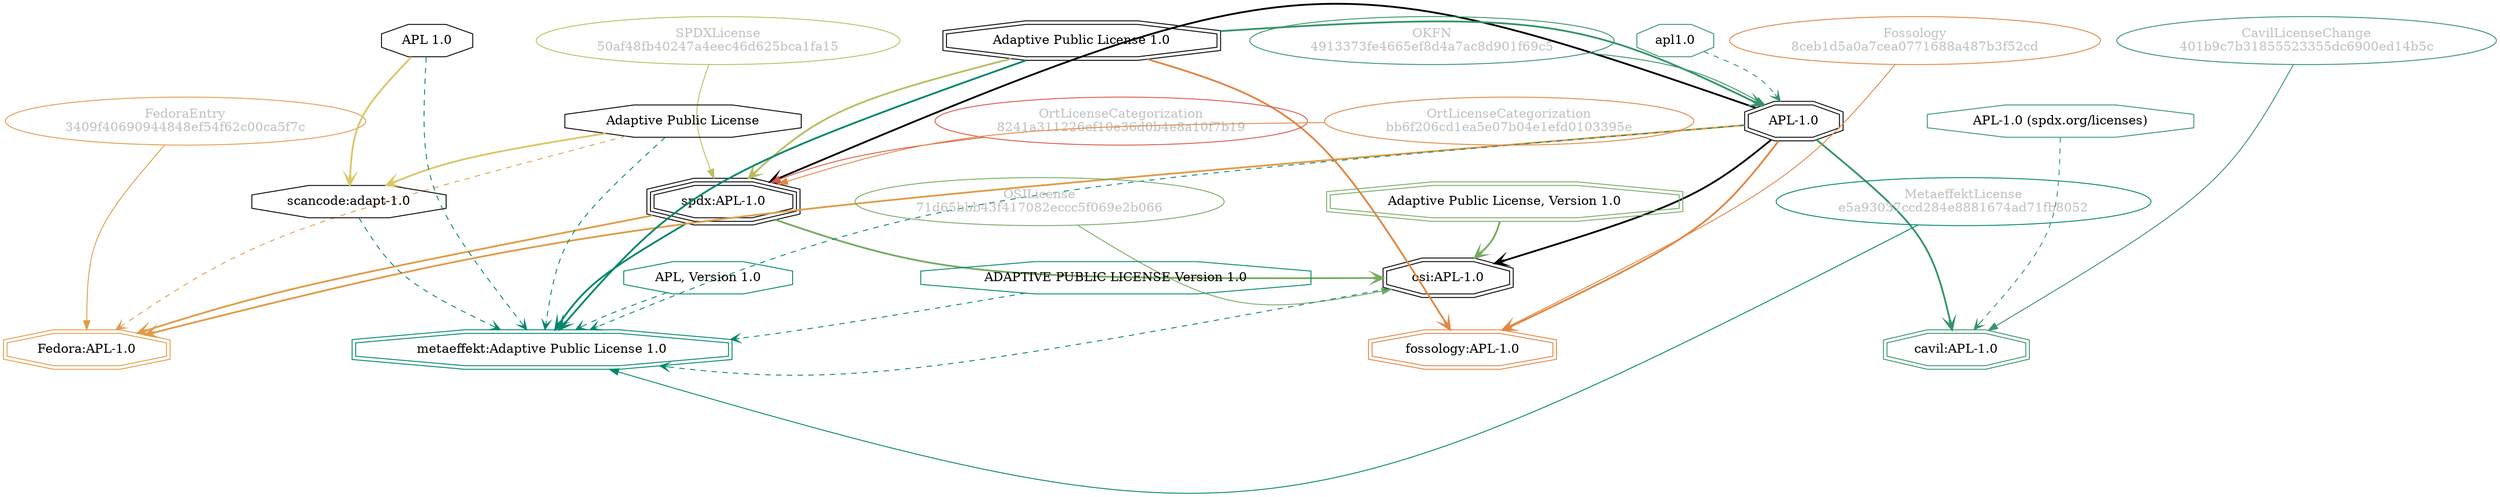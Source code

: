 strict digraph {
    node [shape=box];
    graph [splines=curved];
    164 [label="SPDXLicense\n50af48fb40247a4eec46d625bca1fa15"
        ,fontcolor=gray
        ,color="#b8bf62"
        ,fillcolor="beige;1"
        ,shape=ellipse];
    165 [label="spdx:APL-1.0"
        ,shape=tripleoctagon];
    166 [label="APL-1.0"
        ,shape=doubleoctagon];
    167 [label="Adaptive Public License 1.0"
        ,shape=doubleoctagon];
    4879 [label="OSILicense\n71d65bbb43f417082eccc5f069e2b066"
         ,fontcolor=gray
         ,color="#78ab63"
         ,fillcolor="beige;1"
         ,shape=ellipse];
    4880 [label="osi:APL-1.0"
         ,shape=doubleoctagon];
    4881 [label="Adaptive Public License, Version 1.0"
         ,color="#78ab63"
         ,shape=doubleoctagon];
    5829 [label="FedoraEntry\n3409f40690944848ef54f62c00ca5f7c"
         ,fontcolor=gray
         ,color="#e09d4b"
         ,fillcolor="beige;1"
         ,shape=ellipse];
    5830 [label="Fedora:APL-1.0"
         ,color="#e09d4b"
         ,shape=doubleoctagon];
    5831 [label="Adaptive Public License"
         ,shape=octagon];
    11284 [label="scancode:adapt-1.0"
          ,shape=octagon];
    11286 [label="APL 1.0"
          ,shape=octagon];
    26057 [label="Fossology\n8ceb1d5a0a7cea0771688a487b3f52cd"
          ,fontcolor=gray
          ,color="#e18745"
          ,fillcolor="beige;1"
          ,shape=ellipse];
    26058 [label="fossology:APL-1.0"
          ,color="#e18745"
          ,shape=doubleoctagon];
    28328 [label="OKFN\n4913373fe4665ef8d4a7ac8d901f69c5"
          ,fontcolor=gray
          ,color="#379469"
          ,fillcolor="beige;1"
          ,shape=ellipse];
    28329 [label="apl1.0"
          ,color="#379469"
          ,shape=octagon];
    28587 [label="OrtLicenseCategorization\n8241a311226ef10e36d0b4e8a10f7b19"
          ,fontcolor=gray
          ,color="#dc574a"
          ,fillcolor="beige;1"
          ,shape=ellipse];
    35449 [label="OrtLicenseCategorization\nbb6f206cd1ea5e07b04e1efd0103395e"
          ,fontcolor=gray
          ,color="#e18745"
          ,fillcolor="beige;1"
          ,shape=ellipse];
    36481 [label="CavilLicenseChange\n401b9c7b31855523355dc6900ed14b5c"
          ,fontcolor=gray
          ,color="#379469"
          ,fillcolor="beige;1"
          ,shape=ellipse];
    36482 [label="cavil:APL-1.0"
          ,color="#379469"
          ,shape=doubleoctagon];
    36483 [label="APL-1.0 (spdx.org/licenses)"
          ,color="#379469"
          ,shape=octagon];
    39110 [label="MetaeffektLicense\ne5a93037ccd284e8881674ad71fb8052"
          ,fontcolor=gray
          ,color="#00876c"
          ,fillcolor="beige;1"
          ,shape=ellipse];
    39111 [label="metaeffekt:Adaptive Public License 1.0"
          ,color="#00876c"
          ,shape=doubleoctagon];
    39112 [label="APL, Version 1.0"
          ,color="#00876c"
          ,shape=octagon];
    39113 [label="ADAPTIVE PUBLIC LICENSE Version 1.0"
          ,color="#00876c"
          ,shape=octagon];
    164 -> 165 [weight=0.5
               ,color="#b8bf62"];
    165 -> 4880 [style=bold
                ,arrowhead=vee
                ,weight=0.7
                ,color="#78ab63"];
    165 -> 5830 [style=bold
                ,arrowhead=vee
                ,weight=0.7
                ,color="#e09d4b"];
    165 -> 39111 [style=bold
                 ,arrowhead=vee
                 ,weight=0.7
                 ,color="#00876c"];
    166 -> 165 [style=bold
               ,arrowhead=vee
               ,weight=0.7];
    166 -> 4880 [style=bold
                ,arrowhead=vee
                ,weight=0.7];
    166 -> 5830 [style=bold
                ,arrowhead=vee
                ,weight=0.7
                ,color="#e09d4b"];
    166 -> 26058 [style=bold
                 ,arrowhead=vee
                 ,weight=0.7
                 ,color="#e18745"];
    166 -> 36482 [style=bold
                 ,arrowhead=vee
                 ,weight=0.7
                 ,color="#379469"];
    166 -> 36482 [style=bold
                 ,arrowhead=vee
                 ,weight=0.7
                 ,color="#379469"];
    166 -> 39111 [style=dashed
                 ,arrowhead=vee
                 ,weight=0.5
                 ,color="#00876c"];
    167 -> 165 [style=bold
               ,arrowhead=vee
               ,weight=0.7
               ,color="#b8bf62"];
    167 -> 166 [style=bold
               ,arrowhead=vee
               ,weight=0.7
               ,color="#379469"];
    167 -> 26058 [style=bold
                 ,arrowhead=vee
                 ,weight=0.7
                 ,color="#e18745"];
    167 -> 39111 [style=bold
                 ,arrowhead=vee
                 ,weight=0.7
                 ,color="#00876c"];
    167 -> 39111 [style=bold
                 ,arrowhead=vee
                 ,weight=0.7
                 ,color="#00876c"];
    4879 -> 4880 [weight=0.5
                 ,color="#78ab63"];
    4880 -> 39111 [style=dashed
                  ,arrowhead=vee
                  ,weight=0.5
                  ,color="#00876c"];
    4881 -> 4880 [style=bold
                 ,arrowhead=vee
                 ,weight=0.7
                 ,color="#78ab63"];
    5829 -> 5830 [weight=0.5
                 ,color="#e09d4b"];
    5831 -> 5830 [style=dashed
                 ,arrowhead=vee
                 ,weight=0.5
                 ,color="#e09d4b"];
    5831 -> 11284 [style=bold
                  ,arrowhead=vee
                  ,weight=0.7
                  ,color="#dac767"];
    5831 -> 39111 [style=dashed
                  ,arrowhead=vee
                  ,weight=0.5
                  ,color="#00876c"];
    11284 -> 39111 [style=dashed
                   ,arrowhead=vee
                   ,weight=0.5
                   ,color="#00876c"];
    11286 -> 11284 [style=bold
                   ,arrowhead=vee
                   ,weight=0.7
                   ,color="#dac767"];
    11286 -> 39111 [style=dashed
                   ,arrowhead=vee
                   ,weight=0.5
                   ,color="#00876c"];
    26057 -> 26058 [weight=0.5
                   ,color="#e18745"];
    28328 -> 166 [weight=0.5
                 ,color="#379469"];
    28329 -> 166 [style=dashed
                 ,arrowhead=vee
                 ,weight=0.5
                 ,color="#379469"];
    28587 -> 165 [weight=0.5
                 ,color="#dc574a"];
    35449 -> 165 [weight=0.5
                 ,color="#e18745"];
    36481 -> 36482 [weight=0.5
                   ,color="#379469"];
    36483 -> 36482 [style=dashed
                   ,arrowhead=vee
                   ,weight=0.5
                   ,color="#379469"];
    39110 -> 39111 [weight=0.5
                   ,color="#00876c"];
    39112 -> 39111 [style=dashed
                   ,arrowhead=vee
                   ,weight=0.5
                   ,color="#00876c"];
    39113 -> 39111 [style=dashed
                   ,arrowhead=vee
                   ,weight=0.5
                   ,color="#00876c"];
}
